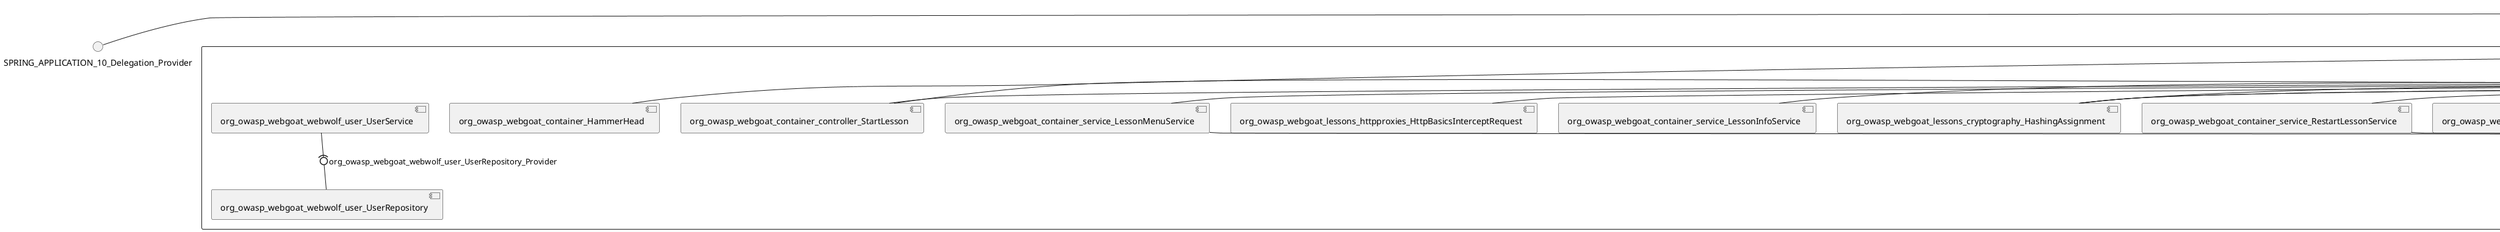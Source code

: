 @startuml
skinparam fixCircleLabelOverlapping true
skinparam componentStyle uml2
() SPRING_APPLICATION_10_Delegation_Provider
() SPRING_APPLICATION_11_Delegation_Provider
() SPRING_APPLICATION_12_Delegation_Provider
() SPRING_APPLICATION_13_Delegation_Provider
() SPRING_APPLICATION_14_Delegation_Provider
() SPRING_APPLICATION_15_Delegation_Provider
() SPRING_APPLICATION_16_Delegation_Provider
() SPRING_APPLICATION_2_Delegation_Provider
() SPRING_APPLICATION_3_Delegation_Provider
() SPRING_APPLICATION_4_Delegation_Provider
() SPRING_APPLICATION_5_Delegation_Provider
() SPRING_APPLICATION_6_Delegation_Provider
() SPRING_APPLICATION_7_Delegation_Provider
() SPRING_APPLICATION_8_Delegation_Provider
() SPRING_APPLICATION_9_Delegation_Provider
() SPRING_APPLICATION_BypassRestrictions_FieldRestrictions_POST_Delegation_Provider
() SPRING_APPLICATION_BypassRestrictions_frontendValidation_POST_Delegation_Provider
() SPRING_APPLICATION_ChromeDevTools_dummy_POST_Delegation_Provider
() SPRING_APPLICATION_ChromeDevTools_network_POST_Delegation_Provider
() SPRING_APPLICATION_CrossSiteScriptingStored_stored_xss_POST_Delegation_Provider
() SPRING_APPLICATION_CrossSiteScriptingStored_stored_xss_follow_up_POST_Delegation_Provider
() SPRING_APPLICATION_CrossSiteScripting_attack1_POST_Delegation_Provider
() SPRING_APPLICATION_CrossSiteScripting_attack3_POST_Delegation_Provider
() SPRING_APPLICATION_CrossSiteScripting_attack4_POST_Delegation_Provider
() SPRING_APPLICATION_CrossSiteScripting_attack5a_GET_Delegation_Provider
() SPRING_APPLICATION_CrossSiteScripting_attack6a_POST_Delegation_Provider
() SPRING_APPLICATION_CrossSiteScripting_dom_follow_up_POST_Delegation_Provider
() SPRING_APPLICATION_CrossSiteScripting_phone_home_xss_POST_Delegation_Provider
() SPRING_APPLICATION_CrossSiteScripting_quiz_GET_POST_Delegation_Provider
() SPRING_APPLICATION_Delegation_Provider
() SPRING_APPLICATION_GET_10_Delegation_Provider
() SPRING_APPLICATION_GET_11_Delegation_Provider
() SPRING_APPLICATION_GET_2_Delegation_Provider
() SPRING_APPLICATION_GET_3_Delegation_Provider
() SPRING_APPLICATION_GET_4_Delegation_Provider
() SPRING_APPLICATION_GET_5_Delegation_Provider
() SPRING_APPLICATION_GET_6_Delegation_Provider
() SPRING_APPLICATION_GET_7_Delegation_Provider
() SPRING_APPLICATION_GET_8_Delegation_Provider
() SPRING_APPLICATION_GET_9_Delegation_Provider
() SPRING_APPLICATION_GET_Delegation_Provider
() SPRING_APPLICATION_HtmlTampering_task_POST_Delegation_Provider
() SPRING_APPLICATION_HttpBasics_attack1_POST_Delegation_Provider
() SPRING_APPLICATION_HttpBasics_attack2_POST_Delegation_Provider
() SPRING_APPLICATION_IDOR_diff_attributes_POST_Delegation_Provider
() SPRING_APPLICATION_IDOR_login_POST_Delegation_Provider
() SPRING_APPLICATION_IDOR_profile_alt_path_POST_Delegation_Provider
() SPRING_APPLICATION_InsecureDeserialization_task_POST_Delegation_Provider
() SPRING_APPLICATION_InsecureLogin_Delegation_Provider
() SPRING_APPLICATION_JWT_decode_POST_Delegation_Provider
() SPRING_APPLICATION_JWT_jku_Delegation_Provider
() SPRING_APPLICATION_JWT_kid_Delegation_Provider
() SPRING_APPLICATION_JWT_quiz_GET_POST_Delegation_Provider
() SPRING_APPLICATION_JWT_refresh_Delegation_Provider
() SPRING_APPLICATION_JWT_secret_POST_Delegation_Provider
() SPRING_APPLICATION_JWT_votings_Delegation_Provider
() SPRING_APPLICATION_LogSpoofing_log_bleeding_POST_Delegation_Provider
() SPRING_APPLICATION_LogSpoofing_log_spoofing_POST_Delegation_Provider
() SPRING_APPLICATION_POST_10_Delegation_Provider
() SPRING_APPLICATION_POST_11_Delegation_Provider
() SPRING_APPLICATION_POST_12_Delegation_Provider
() SPRING_APPLICATION_POST_13_Delegation_Provider
() SPRING_APPLICATION_POST_14_Delegation_Provider
() SPRING_APPLICATION_POST_15_Delegation_Provider
() SPRING_APPLICATION_POST_16_Delegation_Provider
() SPRING_APPLICATION_POST_17_Delegation_Provider
() SPRING_APPLICATION_POST_18_Delegation_Provider
() SPRING_APPLICATION_POST_2_Delegation_Provider
() SPRING_APPLICATION_POST_3_Delegation_Provider
() SPRING_APPLICATION_POST_4_Delegation_Provider
() SPRING_APPLICATION_POST_5_Delegation_Provider
() SPRING_APPLICATION_POST_6_Delegation_Provider
() SPRING_APPLICATION_POST_7_Delegation_Provider
() SPRING_APPLICATION_POST_8_Delegation_Provider
() SPRING_APPLICATION_POST_9_Delegation_Provider
() SPRING_APPLICATION_POST_Delegation_Provider
() SPRING_APPLICATION_PUT_Delegation_Provider
() SPRING_APPLICATION_PasswordReset_ForgotPassword_create_password_reset_link_POST_Delegation_Provider
() SPRING_APPLICATION_PasswordReset_SecurityQuestions_POST_Delegation_Provider
() SPRING_APPLICATION_PasswordReset_reset_Delegation_Provider
() SPRING_APPLICATION_PasswordReset_simple_mail_reset_POST_Delegation_Provider
() SPRING_APPLICATION_PathTraversal_profile_picture_GET_Delegation_Provider
() SPRING_APPLICATION_PathTraversal_profile_picture_fix_GET_Delegation_Provider
() SPRING_APPLICATION_PathTraversal_profile_upload_POST_Delegation_Provider
() SPRING_APPLICATION_PathTraversal_profile_upload_fix_POST_Delegation_Provider
() SPRING_APPLICATION_PathTraversal_profile_upload_remove_user_input_POST_Delegation_Provider
() SPRING_APPLICATION_PathTraversal_random_POST_Delegation_Provider
() SPRING_APPLICATION_PathTraversal_random_picture_GET_Delegation_Provider
() SPRING_APPLICATION_PathTraversal_zip_slip_Delegation_Provider
() SPRING_APPLICATION_SSRF_task1_POST_Delegation_Provider
() SPRING_APPLICATION_SSRF_task2_POST_Delegation_Provider
() SPRING_APPLICATION_SecurePasswords_assignment_POST_Delegation_Provider
() SPRING_APPLICATION_SqlInjectionAdvanced_attack6a_POST_Delegation_Provider
() SPRING_APPLICATION_SqlInjectionAdvanced_attack6b_POST_Delegation_Provider
() SPRING_APPLICATION_SqlInjectionAdvanced_challenge_Login_POST_Delegation_Provider
() SPRING_APPLICATION_SqlInjectionAdvanced_challenge_PUT_Delegation_Provider
() SPRING_APPLICATION_SqlInjectionAdvanced_quiz_GET_POST_Delegation_Provider
() SPRING_APPLICATION_SqlInjectionMitigations_attack10a_POST_Delegation_Provider
() SPRING_APPLICATION_SqlInjectionMitigations_attack10b_POST_Delegation_Provider
() SPRING_APPLICATION_SqlInjectionMitigations_attack12a_POST_Delegation_Provider
() SPRING_APPLICATION_SqlInjectionMitigations_servers_GET_Delegation_Provider
() SPRING_APPLICATION_SqlInjection_assignment5a_POST_Delegation_Provider
() SPRING_APPLICATION_SqlInjection_assignment5b_POST_Delegation_Provider
() SPRING_APPLICATION_SqlInjection_attack10_POST_Delegation_Provider
() SPRING_APPLICATION_SqlInjection_attack2_POST_Delegation_Provider
() SPRING_APPLICATION_SqlInjection_attack3_POST_Delegation_Provider
() SPRING_APPLICATION_SqlInjection_attack4_POST_Delegation_Provider
() SPRING_APPLICATION_SqlInjection_attack5_POST_Delegation_Provider
() SPRING_APPLICATION_SqlInjection_attack8_POST_Delegation_Provider
() SPRING_APPLICATION_SqlInjection_attack9_POST_Delegation_Provider
() SPRING_APPLICATION_SqlOnlyInputValidationOnKeywords_attack_POST_Delegation_Provider
() SPRING_APPLICATION_SqlOnlyInputValidation_attack_POST_Delegation_Provider
() SPRING_APPLICATION_VulnerableComponents_attack1_POST_Delegation_Provider
() SPRING_APPLICATION_WebWolf_GET_Delegation_Provider
() SPRING_APPLICATION_WebWolf_landing_Delegation_Provider
() SPRING_APPLICATION_WebWolf_mail_Delegation_Provider
() SPRING_APPLICATION_challenge_1_POST_Delegation_Provider
() SPRING_APPLICATION_challenge_5_POST_Delegation_Provider
() SPRING_APPLICATION_challenge_7_Delegation_Provider
() SPRING_APPLICATION_challenge_8_Delegation_Provider
() SPRING_APPLICATION_challenge_logo_Delegation_Provider
() SPRING_APPLICATION_cia_quiz_GET_POST_Delegation_Provider
() SPRING_APPLICATION_clientSideFiltering_attack1_POST_Delegation_Provider
() SPRING_APPLICATION_clientSideFiltering_challenge_store_coupons_GET_Delegation_Provider
() SPRING_APPLICATION_clientSideFiltering_getItForFree_POST_Delegation_Provider
() SPRING_APPLICATION_clientSideFiltering_salaries_GET_Delegation_Provider
() SPRING_APPLICATION_crypto_encoding_basic_auth_POST_Delegation_Provider
() SPRING_APPLICATION_crypto_encoding_xor_POST_Delegation_Provider
() SPRING_APPLICATION_crypto_hashing_POST_Delegation_Provider
() SPRING_APPLICATION_crypto_secure_defaults_POST_Delegation_Provider
() SPRING_APPLICATION_crypto_signing_verify_POST_Delegation_Provider
() SPRING_APPLICATION_csrf_feedback_message_POST_Delegation_Provider
() SPRING_APPLICATION_csrf_review_POST_Delegation_Provider
() SPRING_APPLICATION_files_GET_Delegation_Provider
() SPRING_APPLICATION_fileupload_POST_Delegation_Provider
() SPRING_APPLICATION_jwt_Delegation_Provider
() SPRING_APPLICATION_landing_Delegation_Provider
() SPRING_APPLICATION_lesson_template_Delegation_Provider
() SPRING_APPLICATION_login_oauth_mvc_GET_Delegation_Provider
() SPRING_APPLICATION_mail_DELETE_GET_POST_Delegation_Provider
() SPRING_APPLICATION_register_mvc_POST_Delegation_Provider
() SPRING_APPLICATION_registration_GET_Delegation_Provider
() SPRING_APPLICATION_requests_GET_Delegation_Provider
() SPRING_APPLICATION_scoreboard_data_GET_Delegation_Provider
() SPRING_APPLICATION_server_directory_GET_Delegation_Provider
() SPRING_APPLICATION_service_debug_labels_mvc_Delegation_Provider
() SPRING_APPLICATION_service_lessonoverview_mvc_Delegation_Provider
() SPRING_APPLICATION_xxe_comments_GET_Delegation_Provider
rectangle System {
[org_owasp_webgoat_container_HammerHead] [[webgoat-webgoat.repository#_naOHRjQsEe-77MTCGSdekg]]
[org_owasp_webgoat_container_WebWolfRedirect] [[webgoat-webgoat.repository#_naOHRjQsEe-77MTCGSdekg]]
[org_owasp_webgoat_container_controller_StartLesson] [[webgoat-webgoat.repository#_naOHRjQsEe-77MTCGSdekg]]
[org_owasp_webgoat_container_controller_Welcome] [[webgoat-webgoat.repository#_naOHRjQsEe-77MTCGSdekg]]
[org_owasp_webgoat_container_i18n_PluginMessages_Provider] [[webgoat-webgoat.repository#_naOHRjQsEe-77MTCGSdekg]]
[org_owasp_webgoat_container_service_EnvironmentService] [[webgoat-webgoat.repository#_naOHRjQsEe-77MTCGSdekg]]
[org_owasp_webgoat_container_service_HintService] [[webgoat-webgoat.repository#_naOHRjQsEe-77MTCGSdekg]]
[org_owasp_webgoat_container_service_LabelDebugService] [[webgoat-webgoat.repository#_naOHRjQsEe-77MTCGSdekg]]
[org_owasp_webgoat_container_service_LabelService] [[webgoat-webgoat.repository#_naOHRjQsEe-77MTCGSdekg]]
[org_owasp_webgoat_container_service_LessonInfoService] [[webgoat-webgoat.repository#_naOHRjQsEe-77MTCGSdekg]]
[org_owasp_webgoat_container_service_LessonMenuService] [[webgoat-webgoat.repository#_naOHRjQsEe-77MTCGSdekg]]
[org_owasp_webgoat_container_service_LessonProgressService] [[webgoat-webgoat.repository#_naOHRjQsEe-77MTCGSdekg]]
[org_owasp_webgoat_container_service_LessonTitleService] [[webgoat-webgoat.repository#_naOHRjQsEe-77MTCGSdekg]]
[org_owasp_webgoat_container_service_ReportCardService] [[webgoat-webgoat.repository#_naOHRjQsEe-77MTCGSdekg]]
[org_owasp_webgoat_container_service_RestartLessonService] [[webgoat-webgoat.repository#_naOHRjQsEe-77MTCGSdekg]]
[org_owasp_webgoat_container_service_SessionService] [[webgoat-webgoat.repository#_naOHRjQsEe-77MTCGSdekg]]
[org_owasp_webgoat_container_session_UserSessionData_Provider] [[webgoat-webgoat.repository#_naOHRjQsEe-77MTCGSdekg]]
[org_owasp_webgoat_container_session_WebSession_Provider] [[webgoat-webgoat.repository#_naOHRjQsEe-77MTCGSdekg]]
[org_owasp_webgoat_container_users_RegistrationController] [[webgoat-webgoat.repository#_naOHRjQsEe-77MTCGSdekg]]
[org_owasp_webgoat_container_users_Scoreboard] [[webgoat-webgoat.repository#_naOHRjQsEe-77MTCGSdekg]]
[org_owasp_webgoat_container_users_UserRepository] [[webgoat-webgoat.repository#_naOHRjQsEe-77MTCGSdekg]]
[org_owasp_webgoat_container_users_UserService] [[webgoat-webgoat.repository#_naOHRjQsEe-77MTCGSdekg]]
[org_owasp_webgoat_container_users_UserTrackerRepository] [[webgoat-webgoat.repository#_naOHRjQsEe-77MTCGSdekg]]
[org_owasp_webgoat_lessons_authbypass_VerifyAccount] [[webgoat-webgoat.repository#_naOHRjQsEe-77MTCGSdekg]]
[org_owasp_webgoat_lessons_bypassrestrictions_BypassRestrictionsFieldRestrictions] [[webgoat-webgoat.repository#_naOHRjQsEe-77MTCGSdekg]]
[org_owasp_webgoat_lessons_bypassrestrictions_BypassRestrictionsFrontendValidation] [[webgoat-webgoat.repository#_naOHRjQsEe-77MTCGSdekg]]
[org_owasp_webgoat_lessons_challenges_FlagController] [[webgoat-webgoat.repository#_naOHRjQsEe-77MTCGSdekg]]
[org_owasp_webgoat_lessons_challenges_challenge1_Assignment1] [[webgoat-webgoat.repository#_naOHRjQsEe-77MTCGSdekg]]
[org_owasp_webgoat_lessons_challenges_challenge1_ImageServlet] [[webgoat-webgoat.repository#_naOHRjQsEe-77MTCGSdekg]]
[org_owasp_webgoat_lessons_challenges_challenge5_Assignment5] [[webgoat-webgoat.repository#_naOHRjQsEe-77MTCGSdekg]]
[org_owasp_webgoat_lessons_challenges_challenge7_Assignment7] [[webgoat-webgoat.repository#_naOHRjQsEe-77MTCGSdekg]]
[org_owasp_webgoat_lessons_challenges_challenge8_Assignment8] [[webgoat-webgoat.repository#_naOHRjQsEe-77MTCGSdekg]]
[org_owasp_webgoat_lessons_chromedevtools_NetworkDummy] [[webgoat-webgoat.repository#_naOHRjQsEe-77MTCGSdekg]]
[org_owasp_webgoat_lessons_chromedevtools_NetworkLesson] [[webgoat-webgoat.repository#_naOHRjQsEe-77MTCGSdekg]]
[org_owasp_webgoat_lessons_cia_CIAQuiz] [[webgoat-webgoat.repository#_naOHRjQsEe-77MTCGSdekg]]
[org_owasp_webgoat_lessons_clientsidefiltering_ClientSideFilteringAssignment] [[webgoat-webgoat.repository#_naOHRjQsEe-77MTCGSdekg]]
[org_owasp_webgoat_lessons_clientsidefiltering_ClientSideFilteringFreeAssignment] [[webgoat-webgoat.repository#_naOHRjQsEe-77MTCGSdekg]]
[org_owasp_webgoat_lessons_clientsidefiltering_Salaries] [[webgoat-webgoat.repository#_naOHRjQsEe-77MTCGSdekg]]
[org_owasp_webgoat_lessons_clientsidefiltering_ShopEndpoint] [[webgoat-webgoat.repository#_naOHRjQsEe-77MTCGSdekg]]
[org_owasp_webgoat_lessons_cryptography_EncodingAssignment] [[webgoat-webgoat.repository#_naOHRjQsEe-77MTCGSdekg]]
[org_owasp_webgoat_lessons_cryptography_HashingAssignment] [[webgoat-webgoat.repository#_naOHRjQsEe-77MTCGSdekg]]
[org_owasp_webgoat_lessons_cryptography_SecureDefaultsAssignment] [[webgoat-webgoat.repository#_naOHRjQsEe-77MTCGSdekg]]
[org_owasp_webgoat_lessons_cryptography_SigningAssignment] [[webgoat-webgoat.repository#_naOHRjQsEe-77MTCGSdekg]]
[org_owasp_webgoat_lessons_cryptography_XOREncodingAssignment] [[webgoat-webgoat.repository#_naOHRjQsEe-77MTCGSdekg]]
[org_owasp_webgoat_lessons_csrf_CSRFConfirmFlag1] [[webgoat-webgoat.repository#_naOHRjQsEe-77MTCGSdekg]]
[org_owasp_webgoat_lessons_csrf_CSRFFeedback] [[webgoat-webgoat.repository#_naOHRjQsEe-77MTCGSdekg]]
[org_owasp_webgoat_lessons_csrf_CSRFGetFlag] [[webgoat-webgoat.repository#_naOHRjQsEe-77MTCGSdekg]]
[org_owasp_webgoat_lessons_csrf_CSRFLogin] [[webgoat-webgoat.repository#_naOHRjQsEe-77MTCGSdekg]]
[org_owasp_webgoat_lessons_csrf_ForgedReviews] [[webgoat-webgoat.repository#_naOHRjQsEe-77MTCGSdekg]]
[org_owasp_webgoat_lessons_csrf_ObjectMapper_Provider] [[webgoat-webgoat.repository#_naOHRjQsEe-77MTCGSdekg]]
[org_owasp_webgoat_lessons_deserialization_InsecureDeserializationTask] [[webgoat-webgoat.repository#_naOHRjQsEe-77MTCGSdekg]]
[org_owasp_webgoat_lessons_hijacksession_HijackSessionAssignment] [[webgoat-webgoat.repository#_naOHRjQsEe-77MTCGSdekg]]
[org_owasp_webgoat_lessons_hijacksession_cas_HijackSessionAuthenticationProvider] [[webgoat-webgoat.repository#_naOHRjQsEe-77MTCGSdekg]]
[org_owasp_webgoat_lessons_htmltampering_HtmlTamperingTask] [[webgoat-webgoat.repository#_naOHRjQsEe-77MTCGSdekg]]
[org_owasp_webgoat_lessons_httpbasics_HttpBasicsLesson] [[webgoat-webgoat.repository#_naOHRjQsEe-77MTCGSdekg]]
[org_owasp_webgoat_lessons_httpbasics_HttpBasicsQuiz] [[webgoat-webgoat.repository#_naOHRjQsEe-77MTCGSdekg]]
[org_owasp_webgoat_lessons_httpproxies_HttpBasicsInterceptRequest] [[webgoat-webgoat.repository#_naOHRjQsEe-77MTCGSdekg]]
[org_owasp_webgoat_lessons_idor_IDORDiffAttributes] [[webgoat-webgoat.repository#_naOHRjQsEe-77MTCGSdekg]]
[org_owasp_webgoat_lessons_idor_IDOREditOtherProfile] [[webgoat-webgoat.repository#_naOHRjQsEe-77MTCGSdekg]]
[org_owasp_webgoat_lessons_idor_IDORLogin] [[webgoat-webgoat.repository#_naOHRjQsEe-77MTCGSdekg]]
[org_owasp_webgoat_lessons_idor_IDORViewOtherProfile] [[webgoat-webgoat.repository#_naOHRjQsEe-77MTCGSdekg]]
[org_owasp_webgoat_lessons_idor_IDORViewOwnProfile] [[webgoat-webgoat.repository#_naOHRjQsEe-77MTCGSdekg]]
[org_owasp_webgoat_lessons_idor_IDORViewOwnProfileAltUrl] [[webgoat-webgoat.repository#_naOHRjQsEe-77MTCGSdekg]]
[org_owasp_webgoat_lessons_insecurelogin_InsecureLoginTask] [[webgoat-webgoat.repository#_naOHRjQsEe-77MTCGSdekg]]
[org_owasp_webgoat_lessons_jwt_JWTDecodeEndpoint] [[webgoat-webgoat.repository#_naOHRjQsEe-77MTCGSdekg]]
[org_owasp_webgoat_lessons_jwt_JWTQuiz] [[webgoat-webgoat.repository#_naOHRjQsEe-77MTCGSdekg]]
[org_owasp_webgoat_lessons_jwt_JWTRefreshEndpoint] [[webgoat-webgoat.repository#_naOHRjQsEe-77MTCGSdekg]]
[org_owasp_webgoat_lessons_jwt_JWTSecretKeyEndpoint] [[webgoat-webgoat.repository#_naOHRjQsEe-77MTCGSdekg]]
[org_owasp_webgoat_lessons_jwt_JWTVotesEndpoint] [[webgoat-webgoat.repository#_naOHRjQsEe-77MTCGSdekg]]
[org_owasp_webgoat_lessons_jwt_claimmisuse_JWTHeaderJKUEndpoint] [[webgoat-webgoat.repository#_naOHRjQsEe-77MTCGSdekg]]
[org_owasp_webgoat_lessons_jwt_claimmisuse_JWTHeaderKIDEndpoint] [[webgoat-webgoat.repository#_naOHRjQsEe-77MTCGSdekg]]
[org_owasp_webgoat_lessons_lessontemplate_SampleAttack] [[webgoat-webgoat.repository#_naOHRjQsEe-77MTCGSdekg]]
[org_owasp_webgoat_lessons_logging_LogBleedingTask] [[webgoat-webgoat.repository#_naOHRjQsEe-77MTCGSdekg]]
[org_owasp_webgoat_lessons_logging_LogSpoofingTask] [[webgoat-webgoat.repository#_naOHRjQsEe-77MTCGSdekg]]
[org_owasp_webgoat_lessons_missingac_MissingFunctionACHiddenMenus] [[webgoat-webgoat.repository#_naOHRjQsEe-77MTCGSdekg]]
[org_owasp_webgoat_lessons_missingac_MissingFunctionACUsers] [[webgoat-webgoat.repository#_naOHRjQsEe-77MTCGSdekg]]
[org_owasp_webgoat_lessons_missingac_MissingFunctionACYourHash] [[webgoat-webgoat.repository#_naOHRjQsEe-77MTCGSdekg]]
[org_owasp_webgoat_lessons_missingac_MissingFunctionACYourHashAdmin] [[webgoat-webgoat.repository#_naOHRjQsEe-77MTCGSdekg]]
[org_owasp_webgoat_lessons_passwordreset_QuestionsAssignment] [[webgoat-webgoat.repository#_naOHRjQsEe-77MTCGSdekg]]
[org_owasp_webgoat_lessons_passwordreset_ResetLinkAssignment] [[webgoat-webgoat.repository#_naOHRjQsEe-77MTCGSdekg]]
[org_owasp_webgoat_lessons_passwordreset_ResetLinkAssignmentForgotPassword] [[webgoat-webgoat.repository#_naOHRjQsEe-77MTCGSdekg]]
[org_owasp_webgoat_lessons_passwordreset_SecurityQuestionAssignment] [[webgoat-webgoat.repository#_naOHRjQsEe-77MTCGSdekg]]
[org_owasp_webgoat_lessons_passwordreset_SimpleMailAssignment] [[webgoat-webgoat.repository#_naOHRjQsEe-77MTCGSdekg]]
[org_owasp_webgoat_lessons_passwordreset_TriedQuestions] [[webgoat-webgoat.repository#_naOHRjQsEe-77MTCGSdekg]]
[org_owasp_webgoat_lessons_pathtraversal_ProfileUpload] [[webgoat-webgoat.repository#_naOHRjQsEe-77MTCGSdekg]]
[org_owasp_webgoat_lessons_pathtraversal_ProfileUploadFix] [[webgoat-webgoat.repository#_naOHRjQsEe-77MTCGSdekg]]
[org_owasp_webgoat_lessons_pathtraversal_ProfileUploadRemoveUserInput] [[webgoat-webgoat.repository#_naOHRjQsEe-77MTCGSdekg]]
[org_owasp_webgoat_lessons_pathtraversal_ProfileUploadRetrieval] [[webgoat-webgoat.repository#_naOHRjQsEe-77MTCGSdekg]]
[org_owasp_webgoat_lessons_pathtraversal_ProfileZipSlip] [[webgoat-webgoat.repository#_naOHRjQsEe-77MTCGSdekg]]
[org_owasp_webgoat_lessons_securepasswords_SecurePasswordsAssignment] [[webgoat-webgoat.repository#_naOHRjQsEe-77MTCGSdekg]]
[org_owasp_webgoat_lessons_spoofcookie_SpoofCookieAssignment] [[webgoat-webgoat.repository#_naOHRjQsEe-77MTCGSdekg]]
[org_owasp_webgoat_lessons_sqlinjection_advanced_SqlInjectionChallenge] [[webgoat-webgoat.repository#_naOHRjQsEe-77MTCGSdekg]]
[org_owasp_webgoat_lessons_sqlinjection_advanced_SqlInjectionChallengeLogin] [[webgoat-webgoat.repository#_naOHRjQsEe-77MTCGSdekg]]
[org_owasp_webgoat_lessons_sqlinjection_advanced_SqlInjectionLesson6a] [[webgoat-webgoat.repository#_naOHRjQsEe-77MTCGSdekg]]
[org_owasp_webgoat_lessons_sqlinjection_advanced_SqlInjectionLesson6b] [[webgoat-webgoat.repository#_naOHRjQsEe-77MTCGSdekg]]
[org_owasp_webgoat_lessons_sqlinjection_advanced_SqlInjectionQuiz] [[webgoat-webgoat.repository#_naOHRjQsEe-77MTCGSdekg]]
[org_owasp_webgoat_lessons_sqlinjection_introduction_SqlInjectionLesson10] [[webgoat-webgoat.repository#_naOHRjQsEe-77MTCGSdekg]]
[org_owasp_webgoat_lessons_sqlinjection_introduction_SqlInjectionLesson2] [[webgoat-webgoat.repository#_naOHRjQsEe-77MTCGSdekg]]
[org_owasp_webgoat_lessons_sqlinjection_introduction_SqlInjectionLesson3] [[webgoat-webgoat.repository#_naOHRjQsEe-77MTCGSdekg]]
[org_owasp_webgoat_lessons_sqlinjection_introduction_SqlInjectionLesson4] [[webgoat-webgoat.repository#_naOHRjQsEe-77MTCGSdekg]]
[org_owasp_webgoat_lessons_sqlinjection_introduction_SqlInjectionLesson5] [[webgoat-webgoat.repository#_naOHRjQsEe-77MTCGSdekg]]
[org_owasp_webgoat_lessons_sqlinjection_introduction_SqlInjectionLesson5a] [[webgoat-webgoat.repository#_naOHRjQsEe-77MTCGSdekg]]
[org_owasp_webgoat_lessons_sqlinjection_introduction_SqlInjectionLesson5b] [[webgoat-webgoat.repository#_naOHRjQsEe-77MTCGSdekg]]
[org_owasp_webgoat_lessons_sqlinjection_introduction_SqlInjectionLesson8] [[webgoat-webgoat.repository#_naOHRjQsEe-77MTCGSdekg]]
[org_owasp_webgoat_lessons_sqlinjection_introduction_SqlInjectionLesson9] [[webgoat-webgoat.repository#_naOHRjQsEe-77MTCGSdekg]]
[org_owasp_webgoat_lessons_sqlinjection_mitigation_Servers] [[webgoat-webgoat.repository#_naOHRjQsEe-77MTCGSdekg]]
[org_owasp_webgoat_lessons_sqlinjection_mitigation_SqlInjectionLesson10a] [[webgoat-webgoat.repository#_naOHRjQsEe-77MTCGSdekg]]
[org_owasp_webgoat_lessons_sqlinjection_mitigation_SqlInjectionLesson10b] [[webgoat-webgoat.repository#_naOHRjQsEe-77MTCGSdekg]]
[org_owasp_webgoat_lessons_sqlinjection_mitigation_SqlInjectionLesson13] [[webgoat-webgoat.repository#_naOHRjQsEe-77MTCGSdekg]]
[org_owasp_webgoat_lessons_sqlinjection_mitigation_SqlOnlyInputValidation] [[webgoat-webgoat.repository#_naOHRjQsEe-77MTCGSdekg]]
[org_owasp_webgoat_lessons_sqlinjection_mitigation_SqlOnlyInputValidationOnKeywords] [[webgoat-webgoat.repository#_naOHRjQsEe-77MTCGSdekg]]
[org_owasp_webgoat_lessons_ssrf_SSRFTask1] [[webgoat-webgoat.repository#_naOHRjQsEe-77MTCGSdekg]]
[org_owasp_webgoat_lessons_ssrf_SSRFTask2] [[webgoat-webgoat.repository#_naOHRjQsEe-77MTCGSdekg]]
[org_owasp_webgoat_lessons_vulnerablecomponents_VulnerableComponentsLesson] [[webgoat-webgoat.repository#_naOHRjQsEe-77MTCGSdekg]]
[org_owasp_webgoat_lessons_webwolfintroduction_LandingAssignment] [[webgoat-webgoat.repository#_naOHRjQsEe-77MTCGSdekg]]
[org_owasp_webgoat_lessons_webwolfintroduction_MailAssignment] [[webgoat-webgoat.repository#_naOHRjQsEe-77MTCGSdekg]]
[org_owasp_webgoat_lessons_xss_CrossSiteScriptingLesson1] [[webgoat-webgoat.repository#_naOHRjQsEe-77MTCGSdekg]]
[org_owasp_webgoat_lessons_xss_CrossSiteScriptingLesson3] [[webgoat-webgoat.repository#_naOHRjQsEe-77MTCGSdekg]]
[org_owasp_webgoat_lessons_xss_CrossSiteScriptingLesson4] [[webgoat-webgoat.repository#_naOHRjQsEe-77MTCGSdekg]]
[org_owasp_webgoat_lessons_xss_CrossSiteScriptingLesson5a] [[webgoat-webgoat.repository#_naOHRjQsEe-77MTCGSdekg]]
[org_owasp_webgoat_lessons_xss_CrossSiteScriptingLesson6a] [[webgoat-webgoat.repository#_naOHRjQsEe-77MTCGSdekg]]
[org_owasp_webgoat_lessons_xss_CrossSiteScriptingQuiz] [[webgoat-webgoat.repository#_naOHRjQsEe-77MTCGSdekg]]
[org_owasp_webgoat_lessons_xss_DOMCrossSiteScripting] [[webgoat-webgoat.repository#_naOHRjQsEe-77MTCGSdekg]]
[org_owasp_webgoat_lessons_xss_DOMCrossSiteScriptingVerifier] [[webgoat-webgoat.repository#_naOHRjQsEe-77MTCGSdekg]]
[org_owasp_webgoat_lessons_xss_stored_StoredCrossSiteScriptingVerifier] [[webgoat-webgoat.repository#_naOHRjQsEe-77MTCGSdekg]]
[org_owasp_webgoat_lessons_xss_stored_StoredXssComments] [[webgoat-webgoat.repository#_naOHRjQsEe-77MTCGSdekg]]
[org_owasp_webgoat_lessons_xxe_BlindSendFileAssignment] [[webgoat-webgoat.repository#_naOHRjQsEe-77MTCGSdekg]]
[org_owasp_webgoat_lessons_xxe_CommentsCache] [[webgoat-webgoat.repository#_naOHRjQsEe-77MTCGSdekg]]
[org_owasp_webgoat_lessons_xxe_CommentsEndpoint] [[webgoat-webgoat.repository#_naOHRjQsEe-77MTCGSdekg]]
[org_owasp_webgoat_lessons_xxe_ContentTypeAssignment] [[webgoat-webgoat.repository#_naOHRjQsEe-77MTCGSdekg]]
[org_owasp_webgoat_lessons_xxe_SimpleXXE] [[webgoat-webgoat.repository#_naOHRjQsEe-77MTCGSdekg]]
[org_owasp_webgoat_webwolf_FileServer] [[webgoat-webgoat.repository#_naOHRjQsEe-77MTCGSdekg]]
[org_owasp_webgoat_webwolf_jwt_JWTController] [[webgoat-webgoat.repository#_naOHRjQsEe-77MTCGSdekg]]
[org_owasp_webgoat_webwolf_mailbox_MailboxController] [[webgoat-webgoat.repository#_naOHRjQsEe-77MTCGSdekg]]
[org_owasp_webgoat_webwolf_mailbox_MailboxRepository] [[webgoat-webgoat.repository#_naOHRjQsEe-77MTCGSdekg]]
[org_owasp_webgoat_webwolf_requests_LandingPage] [[webgoat-webgoat.repository#_naOHRjQsEe-77MTCGSdekg]]
[org_owasp_webgoat_webwolf_requests_Requests] [[webgoat-webgoat.repository#_naOHRjQsEe-77MTCGSdekg]]
[org_owasp_webgoat_webwolf_user_UserRepository] [[webgoat-webgoat.repository#_naOHRjQsEe-77MTCGSdekg]]
[org_owasp_webgoat_webwolf_user_UserService] [[webgoat-webgoat.repository#_naOHRjQsEe-77MTCGSdekg]]
port SPRING_APPLICATION_10_Provider
SPRING_APPLICATION_10_Delegation_Provider - SPRING_APPLICATION_10_Provider
SPRING_APPLICATION_10_Provider - [org_owasp_webgoat_lessons_cryptography_SigningAssignment]
port SPRING_APPLICATION_11_Provider
SPRING_APPLICATION_11_Delegation_Provider - SPRING_APPLICATION_11_Provider
SPRING_APPLICATION_11_Provider - [org_owasp_webgoat_container_controller_StartLesson]
port SPRING_APPLICATION_12_Provider
SPRING_APPLICATION_12_Delegation_Provider - SPRING_APPLICATION_12_Provider
SPRING_APPLICATION_12_Provider - [org_owasp_webgoat_lessons_jwt_JWTSecretKeyEndpoint]
port SPRING_APPLICATION_13_Provider
SPRING_APPLICATION_13_Delegation_Provider - SPRING_APPLICATION_13_Provider
SPRING_APPLICATION_13_Provider - [org_owasp_webgoat_container_HammerHead]
port SPRING_APPLICATION_14_Provider
SPRING_APPLICATION_14_Delegation_Provider - SPRING_APPLICATION_14_Provider
SPRING_APPLICATION_14_Provider - [org_owasp_webgoat_lessons_xxe_SimpleXXE]
port SPRING_APPLICATION_15_Provider
SPRING_APPLICATION_15_Delegation_Provider - SPRING_APPLICATION_15_Provider
SPRING_APPLICATION_15_Provider - [org_owasp_webgoat_container_service_LessonMenuService]
port SPRING_APPLICATION_16_Provider
SPRING_APPLICATION_16_Delegation_Provider - SPRING_APPLICATION_16_Provider
SPRING_APPLICATION_16_Provider - [org_owasp_webgoat_lessons_cryptography_HashingAssignment]
port SPRING_APPLICATION_2_Provider
SPRING_APPLICATION_2_Delegation_Provider - SPRING_APPLICATION_2_Provider
SPRING_APPLICATION_2_Provider - [org_owasp_webgoat_webwolf_FileServer]
port SPRING_APPLICATION_3_Provider
SPRING_APPLICATION_3_Delegation_Provider - SPRING_APPLICATION_3_Provider
SPRING_APPLICATION_3_Provider - [org_owasp_webgoat_container_controller_StartLesson]
port SPRING_APPLICATION_4_Provider
SPRING_APPLICATION_4_Delegation_Provider - SPRING_APPLICATION_4_Provider
SPRING_APPLICATION_4_Provider - [org_owasp_webgoat_lessons_httpproxies_HttpBasicsInterceptRequest]
port SPRING_APPLICATION_5_Provider
SPRING_APPLICATION_5_Delegation_Provider - SPRING_APPLICATION_5_Provider
SPRING_APPLICATION_5_Provider - [org_owasp_webgoat_container_service_LessonInfoService]
port SPRING_APPLICATION_6_Provider
SPRING_APPLICATION_6_Delegation_Provider - SPRING_APPLICATION_6_Provider
SPRING_APPLICATION_6_Provider - [org_owasp_webgoat_lessons_cryptography_HashingAssignment]
port SPRING_APPLICATION_7_Provider
SPRING_APPLICATION_7_Delegation_Provider - SPRING_APPLICATION_7_Provider
SPRING_APPLICATION_7_Provider - [org_owasp_webgoat_container_service_RestartLessonService]
port SPRING_APPLICATION_8_Provider
SPRING_APPLICATION_8_Delegation_Provider - SPRING_APPLICATION_8_Provider
SPRING_APPLICATION_8_Provider - [org_owasp_webgoat_container_service_SessionService]
port SPRING_APPLICATION_9_Provider
SPRING_APPLICATION_9_Delegation_Provider - SPRING_APPLICATION_9_Provider
SPRING_APPLICATION_9_Provider - [org_owasp_webgoat_container_service_LessonTitleService]
port SPRING_APPLICATION_BypassRestrictions_FieldRestrictions_POST_Provider
SPRING_APPLICATION_BypassRestrictions_FieldRestrictions_POST_Delegation_Provider - SPRING_APPLICATION_BypassRestrictions_FieldRestrictions_POST_Provider
SPRING_APPLICATION_BypassRestrictions_FieldRestrictions_POST_Provider - [org_owasp_webgoat_lessons_bypassrestrictions_BypassRestrictionsFieldRestrictions]
port SPRING_APPLICATION_BypassRestrictions_frontendValidation_POST_Provider
SPRING_APPLICATION_BypassRestrictions_frontendValidation_POST_Delegation_Provider - SPRING_APPLICATION_BypassRestrictions_frontendValidation_POST_Provider
SPRING_APPLICATION_BypassRestrictions_frontendValidation_POST_Provider - [org_owasp_webgoat_lessons_bypassrestrictions_BypassRestrictionsFrontendValidation]
port SPRING_APPLICATION_ChromeDevTools_dummy_POST_Provider
SPRING_APPLICATION_ChromeDevTools_dummy_POST_Delegation_Provider - SPRING_APPLICATION_ChromeDevTools_dummy_POST_Provider
SPRING_APPLICATION_ChromeDevTools_dummy_POST_Provider - [org_owasp_webgoat_lessons_chromedevtools_NetworkDummy]
port SPRING_APPLICATION_ChromeDevTools_network_POST_Provider
SPRING_APPLICATION_ChromeDevTools_network_POST_Delegation_Provider - SPRING_APPLICATION_ChromeDevTools_network_POST_Provider
SPRING_APPLICATION_ChromeDevTools_network_POST_Provider - [org_owasp_webgoat_lessons_chromedevtools_NetworkLesson]
port SPRING_APPLICATION_CrossSiteScriptingStored_stored_xss_POST_Provider
SPRING_APPLICATION_CrossSiteScriptingStored_stored_xss_POST_Delegation_Provider - SPRING_APPLICATION_CrossSiteScriptingStored_stored_xss_POST_Provider
SPRING_APPLICATION_CrossSiteScriptingStored_stored_xss_POST_Provider - [org_owasp_webgoat_lessons_xss_stored_StoredXssComments]
port SPRING_APPLICATION_CrossSiteScriptingStored_stored_xss_follow_up_POST_Provider
SPRING_APPLICATION_CrossSiteScriptingStored_stored_xss_follow_up_POST_Delegation_Provider - SPRING_APPLICATION_CrossSiteScriptingStored_stored_xss_follow_up_POST_Provider
SPRING_APPLICATION_CrossSiteScriptingStored_stored_xss_follow_up_POST_Provider - [org_owasp_webgoat_lessons_xss_stored_StoredCrossSiteScriptingVerifier]
port SPRING_APPLICATION_CrossSiteScripting_attack1_POST_Provider
SPRING_APPLICATION_CrossSiteScripting_attack1_POST_Delegation_Provider - SPRING_APPLICATION_CrossSiteScripting_attack1_POST_Provider
SPRING_APPLICATION_CrossSiteScripting_attack1_POST_Provider - [org_owasp_webgoat_lessons_xss_CrossSiteScriptingLesson1]
port SPRING_APPLICATION_CrossSiteScripting_attack3_POST_Provider
SPRING_APPLICATION_CrossSiteScripting_attack3_POST_Delegation_Provider - SPRING_APPLICATION_CrossSiteScripting_attack3_POST_Provider
SPRING_APPLICATION_CrossSiteScripting_attack3_POST_Provider - [org_owasp_webgoat_lessons_xss_CrossSiteScriptingLesson3]
port SPRING_APPLICATION_CrossSiteScripting_attack4_POST_Provider
SPRING_APPLICATION_CrossSiteScripting_attack4_POST_Delegation_Provider - SPRING_APPLICATION_CrossSiteScripting_attack4_POST_Provider
SPRING_APPLICATION_CrossSiteScripting_attack4_POST_Provider - [org_owasp_webgoat_lessons_xss_CrossSiteScriptingLesson4]
port SPRING_APPLICATION_CrossSiteScripting_attack5a_GET_Provider
SPRING_APPLICATION_CrossSiteScripting_attack5a_GET_Delegation_Provider - SPRING_APPLICATION_CrossSiteScripting_attack5a_GET_Provider
SPRING_APPLICATION_CrossSiteScripting_attack5a_GET_Provider - [org_owasp_webgoat_lessons_xss_CrossSiteScriptingLesson5a]
port SPRING_APPLICATION_CrossSiteScripting_attack6a_POST_Provider
SPRING_APPLICATION_CrossSiteScripting_attack6a_POST_Delegation_Provider - SPRING_APPLICATION_CrossSiteScripting_attack6a_POST_Provider
SPRING_APPLICATION_CrossSiteScripting_attack6a_POST_Provider - [org_owasp_webgoat_lessons_xss_CrossSiteScriptingLesson6a]
port SPRING_APPLICATION_CrossSiteScripting_dom_follow_up_POST_Provider
SPRING_APPLICATION_CrossSiteScripting_dom_follow_up_POST_Delegation_Provider - SPRING_APPLICATION_CrossSiteScripting_dom_follow_up_POST_Provider
SPRING_APPLICATION_CrossSiteScripting_dom_follow_up_POST_Provider - [org_owasp_webgoat_lessons_xss_DOMCrossSiteScriptingVerifier]
port SPRING_APPLICATION_CrossSiteScripting_phone_home_xss_POST_Provider
SPRING_APPLICATION_CrossSiteScripting_phone_home_xss_POST_Delegation_Provider - SPRING_APPLICATION_CrossSiteScripting_phone_home_xss_POST_Provider
SPRING_APPLICATION_CrossSiteScripting_phone_home_xss_POST_Provider - [org_owasp_webgoat_lessons_xss_DOMCrossSiteScripting]
port SPRING_APPLICATION_CrossSiteScripting_quiz_GET_POST_Provider
SPRING_APPLICATION_CrossSiteScripting_quiz_GET_POST_Delegation_Provider - SPRING_APPLICATION_CrossSiteScripting_quiz_GET_POST_Provider
SPRING_APPLICATION_CrossSiteScripting_quiz_GET_POST_Provider - [org_owasp_webgoat_lessons_xss_CrossSiteScriptingQuiz]
port SPRING_APPLICATION_Provider
SPRING_APPLICATION_Delegation_Provider - SPRING_APPLICATION_Provider
SPRING_APPLICATION_Provider - [org_owasp_webgoat_container_service_LabelDebugService]
port SPRING_APPLICATION_GET_10_Provider
SPRING_APPLICATION_GET_10_Delegation_Provider - SPRING_APPLICATION_GET_10_Provider
SPRING_APPLICATION_GET_10_Provider - [org_owasp_webgoat_lessons_missingac_MissingFunctionACUsers]
port SPRING_APPLICATION_GET_11_Provider
SPRING_APPLICATION_GET_11_Delegation_Provider - SPRING_APPLICATION_GET_11_Provider
SPRING_APPLICATION_GET_11_Provider - [org_owasp_webgoat_lessons_xss_stored_StoredXssComments]
port SPRING_APPLICATION_GET_2_Provider
SPRING_APPLICATION_GET_2_Delegation_Provider - SPRING_APPLICATION_GET_2_Provider
SPRING_APPLICATION_GET_2_Provider - [org_owasp_webgoat_lessons_csrf_ForgedReviews]
port SPRING_APPLICATION_GET_3_Provider
SPRING_APPLICATION_GET_3_Delegation_Provider - SPRING_APPLICATION_GET_3_Provider
SPRING_APPLICATION_GET_3_Provider - [org_owasp_webgoat_lessons_spoofcookie_SpoofCookieAssignment]
port SPRING_APPLICATION_GET_4_Provider
SPRING_APPLICATION_GET_4_Delegation_Provider - SPRING_APPLICATION_GET_4_Provider
SPRING_APPLICATION_GET_4_Provider - [org_owasp_webgoat_lessons_idor_IDORViewOtherProfile]
port SPRING_APPLICATION_GET_5_Provider
SPRING_APPLICATION_GET_5_Delegation_Provider - SPRING_APPLICATION_GET_5_Provider
SPRING_APPLICATION_GET_5_Provider - [org_owasp_webgoat_container_controller_Welcome]
port SPRING_APPLICATION_GET_6_Provider
SPRING_APPLICATION_GET_6_Delegation_Provider - SPRING_APPLICATION_GET_6_Provider
SPRING_APPLICATION_GET_6_Provider - [org_owasp_webgoat_container_service_LabelService]
port SPRING_APPLICATION_GET_7_Provider
SPRING_APPLICATION_GET_7_Delegation_Provider - SPRING_APPLICATION_GET_7_Provider
SPRING_APPLICATION_GET_7_Provider - [org_owasp_webgoat_lessons_cryptography_EncodingAssignment]
port SPRING_APPLICATION_GET_8_Provider
SPRING_APPLICATION_GET_8_Delegation_Provider - SPRING_APPLICATION_GET_8_Provider
SPRING_APPLICATION_GET_8_Provider - [org_owasp_webgoat_lessons_idor_IDORViewOwnProfile]
port SPRING_APPLICATION_GET_9_Provider
SPRING_APPLICATION_GET_9_Delegation_Provider - SPRING_APPLICATION_GET_9_Provider
SPRING_APPLICATION_GET_9_Provider - [org_owasp_webgoat_container_service_ReportCardService]
port SPRING_APPLICATION_GET_Provider
SPRING_APPLICATION_GET_Delegation_Provider - SPRING_APPLICATION_GET_Provider
SPRING_APPLICATION_GET_Provider - [org_owasp_webgoat_container_service_HintService]
port SPRING_APPLICATION_HtmlTampering_task_POST_Provider
SPRING_APPLICATION_HtmlTampering_task_POST_Delegation_Provider - SPRING_APPLICATION_HtmlTampering_task_POST_Provider
SPRING_APPLICATION_HtmlTampering_task_POST_Provider - [org_owasp_webgoat_lessons_htmltampering_HtmlTamperingTask]
port SPRING_APPLICATION_HttpBasics_attack1_POST_Provider
SPRING_APPLICATION_HttpBasics_attack1_POST_Delegation_Provider - SPRING_APPLICATION_HttpBasics_attack1_POST_Provider
SPRING_APPLICATION_HttpBasics_attack1_POST_Provider - [org_owasp_webgoat_lessons_httpbasics_HttpBasicsLesson]
port SPRING_APPLICATION_HttpBasics_attack2_POST_Provider
SPRING_APPLICATION_HttpBasics_attack2_POST_Delegation_Provider - SPRING_APPLICATION_HttpBasics_attack2_POST_Provider
SPRING_APPLICATION_HttpBasics_attack2_POST_Provider - [org_owasp_webgoat_lessons_httpbasics_HttpBasicsQuiz]
port SPRING_APPLICATION_IDOR_diff_attributes_POST_Provider
SPRING_APPLICATION_IDOR_diff_attributes_POST_Delegation_Provider - SPRING_APPLICATION_IDOR_diff_attributes_POST_Provider
SPRING_APPLICATION_IDOR_diff_attributes_POST_Provider - [org_owasp_webgoat_lessons_idor_IDORDiffAttributes]
port SPRING_APPLICATION_IDOR_login_POST_Provider
SPRING_APPLICATION_IDOR_login_POST_Delegation_Provider - SPRING_APPLICATION_IDOR_login_POST_Provider
SPRING_APPLICATION_IDOR_login_POST_Provider - [org_owasp_webgoat_lessons_idor_IDORLogin]
port SPRING_APPLICATION_IDOR_profile_alt_path_POST_Provider
SPRING_APPLICATION_IDOR_profile_alt_path_POST_Delegation_Provider - SPRING_APPLICATION_IDOR_profile_alt_path_POST_Provider
SPRING_APPLICATION_IDOR_profile_alt_path_POST_Provider - [org_owasp_webgoat_lessons_idor_IDORViewOwnProfileAltUrl]
port SPRING_APPLICATION_InsecureDeserialization_task_POST_Provider
SPRING_APPLICATION_InsecureDeserialization_task_POST_Delegation_Provider - SPRING_APPLICATION_InsecureDeserialization_task_POST_Provider
SPRING_APPLICATION_InsecureDeserialization_task_POST_Provider - [org_owasp_webgoat_lessons_deserialization_InsecureDeserializationTask]
port SPRING_APPLICATION_InsecureLogin_Provider
SPRING_APPLICATION_InsecureLogin_Delegation_Provider - SPRING_APPLICATION_InsecureLogin_Provider
SPRING_APPLICATION_InsecureLogin_Provider - [org_owasp_webgoat_lessons_insecurelogin_InsecureLoginTask]
port SPRING_APPLICATION_JWT_decode_POST_Provider
SPRING_APPLICATION_JWT_decode_POST_Delegation_Provider - SPRING_APPLICATION_JWT_decode_POST_Provider
SPRING_APPLICATION_JWT_decode_POST_Provider - [org_owasp_webgoat_lessons_jwt_JWTDecodeEndpoint]
port SPRING_APPLICATION_JWT_jku_Provider
SPRING_APPLICATION_JWT_jku_Delegation_Provider - SPRING_APPLICATION_JWT_jku_Provider
SPRING_APPLICATION_JWT_jku_Provider - [org_owasp_webgoat_lessons_jwt_claimmisuse_JWTHeaderJKUEndpoint]
port SPRING_APPLICATION_JWT_kid_Provider
SPRING_APPLICATION_JWT_kid_Delegation_Provider - SPRING_APPLICATION_JWT_kid_Provider
SPRING_APPLICATION_JWT_kid_Provider - [org_owasp_webgoat_lessons_jwt_claimmisuse_JWTHeaderKIDEndpoint]
port SPRING_APPLICATION_JWT_quiz_GET_POST_Provider
SPRING_APPLICATION_JWT_quiz_GET_POST_Delegation_Provider - SPRING_APPLICATION_JWT_quiz_GET_POST_Provider
SPRING_APPLICATION_JWT_quiz_GET_POST_Provider - [org_owasp_webgoat_lessons_jwt_JWTQuiz]
port SPRING_APPLICATION_JWT_refresh_Provider
SPRING_APPLICATION_JWT_refresh_Delegation_Provider - SPRING_APPLICATION_JWT_refresh_Provider
SPRING_APPLICATION_JWT_refresh_Provider - [org_owasp_webgoat_lessons_jwt_JWTRefreshEndpoint]
port SPRING_APPLICATION_JWT_secret_POST_Provider
SPRING_APPLICATION_JWT_secret_POST_Delegation_Provider - SPRING_APPLICATION_JWT_secret_POST_Provider
SPRING_APPLICATION_JWT_secret_POST_Provider - [org_owasp_webgoat_lessons_jwt_JWTSecretKeyEndpoint]
port SPRING_APPLICATION_JWT_votings_Provider
SPRING_APPLICATION_JWT_votings_Delegation_Provider - SPRING_APPLICATION_JWT_votings_Provider
SPRING_APPLICATION_JWT_votings_Provider - [org_owasp_webgoat_lessons_jwt_JWTVotesEndpoint]
port SPRING_APPLICATION_LogSpoofing_log_bleeding_POST_Provider
SPRING_APPLICATION_LogSpoofing_log_bleeding_POST_Delegation_Provider - SPRING_APPLICATION_LogSpoofing_log_bleeding_POST_Provider
SPRING_APPLICATION_LogSpoofing_log_bleeding_POST_Provider - [org_owasp_webgoat_lessons_logging_LogBleedingTask]
port SPRING_APPLICATION_LogSpoofing_log_spoofing_POST_Provider
SPRING_APPLICATION_LogSpoofing_log_spoofing_POST_Delegation_Provider - SPRING_APPLICATION_LogSpoofing_log_spoofing_POST_Provider
SPRING_APPLICATION_LogSpoofing_log_spoofing_POST_Provider - [org_owasp_webgoat_lessons_logging_LogSpoofingTask]
port SPRING_APPLICATION_POST_10_Provider
SPRING_APPLICATION_POST_10_Delegation_Provider - SPRING_APPLICATION_POST_10_Provider
SPRING_APPLICATION_POST_10_Provider - [org_owasp_webgoat_lessons_chromedevtools_NetworkLesson]
port SPRING_APPLICATION_POST_11_Provider
SPRING_APPLICATION_POST_11_Delegation_Provider - SPRING_APPLICATION_POST_11_Provider
SPRING_APPLICATION_POST_11_Provider - [org_owasp_webgoat_lessons_xxe_ContentTypeAssignment]
port SPRING_APPLICATION_POST_12_Provider
SPRING_APPLICATION_POST_12_Delegation_Provider - SPRING_APPLICATION_POST_12_Provider
SPRING_APPLICATION_POST_12_Provider - [org_owasp_webgoat_lessons_authbypass_VerifyAccount]
port SPRING_APPLICATION_POST_13_Provider
SPRING_APPLICATION_POST_13_Delegation_Provider - SPRING_APPLICATION_POST_13_Provider
SPRING_APPLICATION_POST_13_Provider - [org_owasp_webgoat_lessons_csrf_CSRFLogin]
port SPRING_APPLICATION_POST_14_Provider
SPRING_APPLICATION_POST_14_Delegation_Provider - SPRING_APPLICATION_POST_14_Provider
SPRING_APPLICATION_POST_14_Provider - [org_owasp_webgoat_lessons_spoofcookie_SpoofCookieAssignment]
port SPRING_APPLICATION_POST_15_Provider
SPRING_APPLICATION_POST_15_Delegation_Provider - SPRING_APPLICATION_POST_15_Provider
SPRING_APPLICATION_POST_15_Provider - [org_owasp_webgoat_lessons_missingac_MissingFunctionACHiddenMenus]
port SPRING_APPLICATION_POST_16_Provider
SPRING_APPLICATION_POST_16_Delegation_Provider - SPRING_APPLICATION_POST_16_Provider
SPRING_APPLICATION_POST_16_Provider - [org_owasp_webgoat_lessons_csrf_CSRFFeedback]
port SPRING_APPLICATION_POST_17_Provider
SPRING_APPLICATION_POST_17_Delegation_Provider - SPRING_APPLICATION_POST_17_Provider
SPRING_APPLICATION_POST_17_Provider - [org_owasp_webgoat_lessons_missingac_MissingFunctionACUsers]
port SPRING_APPLICATION_POST_18_Provider
SPRING_APPLICATION_POST_18_Delegation_Provider - SPRING_APPLICATION_POST_18_Provider
SPRING_APPLICATION_POST_18_Provider - [org_owasp_webgoat_lessons_passwordreset_SimpleMailAssignment]
port SPRING_APPLICATION_POST_2_Provider
SPRING_APPLICATION_POST_2_Delegation_Provider - SPRING_APPLICATION_POST_2_Provider
SPRING_APPLICATION_POST_2_Provider - [org_owasp_webgoat_lessons_xxe_SimpleXXE]
port SPRING_APPLICATION_POST_3_Provider
SPRING_APPLICATION_POST_3_Delegation_Provider - SPRING_APPLICATION_POST_3_Provider
SPRING_APPLICATION_POST_3_Provider - [org_owasp_webgoat_lessons_hijacksession_HijackSessionAssignment]
port SPRING_APPLICATION_POST_4_Provider
SPRING_APPLICATION_POST_4_Delegation_Provider - SPRING_APPLICATION_POST_4_Provider
SPRING_APPLICATION_POST_4_Provider - [org_owasp_webgoat_lessons_xxe_BlindSendFileAssignment]
port SPRING_APPLICATION_POST_5_Provider
SPRING_APPLICATION_POST_5_Delegation_Provider - SPRING_APPLICATION_POST_5_Provider
SPRING_APPLICATION_POST_5_Provider - [org_owasp_webgoat_lessons_csrf_CSRFGetFlag]
port SPRING_APPLICATION_POST_6_Provider
SPRING_APPLICATION_POST_6_Delegation_Provider - SPRING_APPLICATION_POST_6_Provider
SPRING_APPLICATION_POST_6_Provider - [org_owasp_webgoat_lessons_passwordreset_QuestionsAssignment]
port SPRING_APPLICATION_POST_7_Provider
SPRING_APPLICATION_POST_7_Delegation_Provider - SPRING_APPLICATION_POST_7_Provider
SPRING_APPLICATION_POST_7_Provider - [org_owasp_webgoat_lessons_missingac_MissingFunctionACYourHashAdmin]
port SPRING_APPLICATION_POST_8_Provider
SPRING_APPLICATION_POST_8_Delegation_Provider - SPRING_APPLICATION_POST_8_Provider
SPRING_APPLICATION_POST_8_Provider - [org_owasp_webgoat_lessons_challenges_FlagController]
port SPRING_APPLICATION_POST_9_Provider
SPRING_APPLICATION_POST_9_Delegation_Provider - SPRING_APPLICATION_POST_9_Provider
SPRING_APPLICATION_POST_9_Provider - [org_owasp_webgoat_lessons_csrf_CSRFConfirmFlag1]
port SPRING_APPLICATION_POST_Provider
SPRING_APPLICATION_POST_Delegation_Provider - SPRING_APPLICATION_POST_Provider
SPRING_APPLICATION_POST_Provider - [org_owasp_webgoat_lessons_missingac_MissingFunctionACYourHash]
port SPRING_APPLICATION_PUT_Provider
SPRING_APPLICATION_PUT_Delegation_Provider - SPRING_APPLICATION_PUT_Provider
SPRING_APPLICATION_PUT_Provider - [org_owasp_webgoat_lessons_idor_IDOREditOtherProfile]
port SPRING_APPLICATION_PasswordReset_ForgotPassword_create_password_reset_link_POST_Provider
SPRING_APPLICATION_PasswordReset_ForgotPassword_create_password_reset_link_POST_Delegation_Provider - SPRING_APPLICATION_PasswordReset_ForgotPassword_create_password_reset_link_POST_Provider
SPRING_APPLICATION_PasswordReset_ForgotPassword_create_password_reset_link_POST_Provider - [org_owasp_webgoat_lessons_passwordreset_ResetLinkAssignmentForgotPassword]
port SPRING_APPLICATION_PasswordReset_SecurityQuestions_POST_Provider
SPRING_APPLICATION_PasswordReset_SecurityQuestions_POST_Delegation_Provider - SPRING_APPLICATION_PasswordReset_SecurityQuestions_POST_Provider
SPRING_APPLICATION_PasswordReset_SecurityQuestions_POST_Provider - [org_owasp_webgoat_lessons_passwordreset_SecurityQuestionAssignment]
port SPRING_APPLICATION_PasswordReset_reset_Provider
SPRING_APPLICATION_PasswordReset_reset_Delegation_Provider - SPRING_APPLICATION_PasswordReset_reset_Provider
SPRING_APPLICATION_PasswordReset_reset_Provider - [org_owasp_webgoat_lessons_passwordreset_ResetLinkAssignment]
port SPRING_APPLICATION_PasswordReset_simple_mail_reset_POST_Provider
SPRING_APPLICATION_PasswordReset_simple_mail_reset_POST_Delegation_Provider - SPRING_APPLICATION_PasswordReset_simple_mail_reset_POST_Provider
SPRING_APPLICATION_PasswordReset_simple_mail_reset_POST_Provider - [org_owasp_webgoat_lessons_passwordreset_SimpleMailAssignment]
port SPRING_APPLICATION_PathTraversal_profile_picture_GET_Provider
SPRING_APPLICATION_PathTraversal_profile_picture_GET_Delegation_Provider - SPRING_APPLICATION_PathTraversal_profile_picture_GET_Provider
SPRING_APPLICATION_PathTraversal_profile_picture_GET_Provider - [org_owasp_webgoat_lessons_pathtraversal_ProfileUpload]
port SPRING_APPLICATION_PathTraversal_profile_picture_fix_GET_Provider
SPRING_APPLICATION_PathTraversal_profile_picture_fix_GET_Delegation_Provider - SPRING_APPLICATION_PathTraversal_profile_picture_fix_GET_Provider
SPRING_APPLICATION_PathTraversal_profile_picture_fix_GET_Provider - [org_owasp_webgoat_lessons_pathtraversal_ProfileUploadFix]
port SPRING_APPLICATION_PathTraversal_profile_upload_POST_Provider
SPRING_APPLICATION_PathTraversal_profile_upload_POST_Delegation_Provider - SPRING_APPLICATION_PathTraversal_profile_upload_POST_Provider
SPRING_APPLICATION_PathTraversal_profile_upload_POST_Provider - [org_owasp_webgoat_lessons_pathtraversal_ProfileUpload]
port SPRING_APPLICATION_PathTraversal_profile_upload_fix_POST_Provider
SPRING_APPLICATION_PathTraversal_profile_upload_fix_POST_Delegation_Provider - SPRING_APPLICATION_PathTraversal_profile_upload_fix_POST_Provider
SPRING_APPLICATION_PathTraversal_profile_upload_fix_POST_Provider - [org_owasp_webgoat_lessons_pathtraversal_ProfileUploadFix]
port SPRING_APPLICATION_PathTraversal_profile_upload_remove_user_input_POST_Provider
SPRING_APPLICATION_PathTraversal_profile_upload_remove_user_input_POST_Delegation_Provider - SPRING_APPLICATION_PathTraversal_profile_upload_remove_user_input_POST_Provider
SPRING_APPLICATION_PathTraversal_profile_upload_remove_user_input_POST_Provider - [org_owasp_webgoat_lessons_pathtraversal_ProfileUploadRemoveUserInput]
port SPRING_APPLICATION_PathTraversal_random_POST_Provider
SPRING_APPLICATION_PathTraversal_random_POST_Delegation_Provider - SPRING_APPLICATION_PathTraversal_random_POST_Provider
SPRING_APPLICATION_PathTraversal_random_POST_Provider - [org_owasp_webgoat_lessons_pathtraversal_ProfileUploadRetrieval]
port SPRING_APPLICATION_PathTraversal_random_picture_GET_Provider
SPRING_APPLICATION_PathTraversal_random_picture_GET_Delegation_Provider - SPRING_APPLICATION_PathTraversal_random_picture_GET_Provider
SPRING_APPLICATION_PathTraversal_random_picture_GET_Provider - [org_owasp_webgoat_lessons_pathtraversal_ProfileUploadRetrieval]
port SPRING_APPLICATION_PathTraversal_zip_slip_Provider
SPRING_APPLICATION_PathTraversal_zip_slip_Delegation_Provider - SPRING_APPLICATION_PathTraversal_zip_slip_Provider
SPRING_APPLICATION_PathTraversal_zip_slip_Provider - [org_owasp_webgoat_lessons_pathtraversal_ProfileZipSlip]
port SPRING_APPLICATION_SSRF_task1_POST_Provider
SPRING_APPLICATION_SSRF_task1_POST_Delegation_Provider - SPRING_APPLICATION_SSRF_task1_POST_Provider
SPRING_APPLICATION_SSRF_task1_POST_Provider - [org_owasp_webgoat_lessons_ssrf_SSRFTask1]
port SPRING_APPLICATION_SSRF_task2_POST_Provider
SPRING_APPLICATION_SSRF_task2_POST_Delegation_Provider - SPRING_APPLICATION_SSRF_task2_POST_Provider
SPRING_APPLICATION_SSRF_task2_POST_Provider - [org_owasp_webgoat_lessons_ssrf_SSRFTask2]
port SPRING_APPLICATION_SecurePasswords_assignment_POST_Provider
SPRING_APPLICATION_SecurePasswords_assignment_POST_Delegation_Provider - SPRING_APPLICATION_SecurePasswords_assignment_POST_Provider
SPRING_APPLICATION_SecurePasswords_assignment_POST_Provider - [org_owasp_webgoat_lessons_securepasswords_SecurePasswordsAssignment]
port SPRING_APPLICATION_SqlInjectionAdvanced_attack6a_POST_Provider
SPRING_APPLICATION_SqlInjectionAdvanced_attack6a_POST_Delegation_Provider - SPRING_APPLICATION_SqlInjectionAdvanced_attack6a_POST_Provider
SPRING_APPLICATION_SqlInjectionAdvanced_attack6a_POST_Provider - [org_owasp_webgoat_lessons_sqlinjection_advanced_SqlInjectionLesson6a]
port SPRING_APPLICATION_SqlInjectionAdvanced_attack6b_POST_Provider
SPRING_APPLICATION_SqlInjectionAdvanced_attack6b_POST_Delegation_Provider - SPRING_APPLICATION_SqlInjectionAdvanced_attack6b_POST_Provider
SPRING_APPLICATION_SqlInjectionAdvanced_attack6b_POST_Provider - [org_owasp_webgoat_lessons_sqlinjection_advanced_SqlInjectionLesson6b]
port SPRING_APPLICATION_SqlInjectionAdvanced_challenge_Login_POST_Provider
SPRING_APPLICATION_SqlInjectionAdvanced_challenge_Login_POST_Delegation_Provider - SPRING_APPLICATION_SqlInjectionAdvanced_challenge_Login_POST_Provider
SPRING_APPLICATION_SqlInjectionAdvanced_challenge_Login_POST_Provider - [org_owasp_webgoat_lessons_sqlinjection_advanced_SqlInjectionChallengeLogin]
port SPRING_APPLICATION_SqlInjectionAdvanced_challenge_PUT_Provider
SPRING_APPLICATION_SqlInjectionAdvanced_challenge_PUT_Delegation_Provider - SPRING_APPLICATION_SqlInjectionAdvanced_challenge_PUT_Provider
SPRING_APPLICATION_SqlInjectionAdvanced_challenge_PUT_Provider - [org_owasp_webgoat_lessons_sqlinjection_advanced_SqlInjectionChallenge]
port SPRING_APPLICATION_SqlInjectionAdvanced_quiz_GET_POST_Provider
SPRING_APPLICATION_SqlInjectionAdvanced_quiz_GET_POST_Delegation_Provider - SPRING_APPLICATION_SqlInjectionAdvanced_quiz_GET_POST_Provider
SPRING_APPLICATION_SqlInjectionAdvanced_quiz_GET_POST_Provider - [org_owasp_webgoat_lessons_sqlinjection_advanced_SqlInjectionQuiz]
port SPRING_APPLICATION_SqlInjectionMitigations_attack10a_POST_Provider
SPRING_APPLICATION_SqlInjectionMitigations_attack10a_POST_Delegation_Provider - SPRING_APPLICATION_SqlInjectionMitigations_attack10a_POST_Provider
SPRING_APPLICATION_SqlInjectionMitigations_attack10a_POST_Provider - [org_owasp_webgoat_lessons_sqlinjection_mitigation_SqlInjectionLesson10a]
port SPRING_APPLICATION_SqlInjectionMitigations_attack10b_POST_Provider
SPRING_APPLICATION_SqlInjectionMitigations_attack10b_POST_Delegation_Provider - SPRING_APPLICATION_SqlInjectionMitigations_attack10b_POST_Provider
SPRING_APPLICATION_SqlInjectionMitigations_attack10b_POST_Provider - [org_owasp_webgoat_lessons_sqlinjection_mitigation_SqlInjectionLesson10b]
port SPRING_APPLICATION_SqlInjectionMitigations_attack12a_POST_Provider
SPRING_APPLICATION_SqlInjectionMitigations_attack12a_POST_Delegation_Provider - SPRING_APPLICATION_SqlInjectionMitigations_attack12a_POST_Provider
SPRING_APPLICATION_SqlInjectionMitigations_attack12a_POST_Provider - [org_owasp_webgoat_lessons_sqlinjection_mitigation_SqlInjectionLesson13]
port SPRING_APPLICATION_SqlInjectionMitigations_servers_GET_Provider
SPRING_APPLICATION_SqlInjectionMitigations_servers_GET_Delegation_Provider - SPRING_APPLICATION_SqlInjectionMitigations_servers_GET_Provider
SPRING_APPLICATION_SqlInjectionMitigations_servers_GET_Provider - [org_owasp_webgoat_lessons_sqlinjection_mitigation_Servers]
port SPRING_APPLICATION_SqlInjection_assignment5a_POST_Provider
SPRING_APPLICATION_SqlInjection_assignment5a_POST_Delegation_Provider - SPRING_APPLICATION_SqlInjection_assignment5a_POST_Provider
SPRING_APPLICATION_SqlInjection_assignment5a_POST_Provider - [org_owasp_webgoat_lessons_sqlinjection_introduction_SqlInjectionLesson5a]
port SPRING_APPLICATION_SqlInjection_assignment5b_POST_Provider
SPRING_APPLICATION_SqlInjection_assignment5b_POST_Delegation_Provider - SPRING_APPLICATION_SqlInjection_assignment5b_POST_Provider
SPRING_APPLICATION_SqlInjection_assignment5b_POST_Provider - [org_owasp_webgoat_lessons_sqlinjection_introduction_SqlInjectionLesson5b]
port SPRING_APPLICATION_SqlInjection_attack10_POST_Provider
SPRING_APPLICATION_SqlInjection_attack10_POST_Delegation_Provider - SPRING_APPLICATION_SqlInjection_attack10_POST_Provider
SPRING_APPLICATION_SqlInjection_attack10_POST_Provider - [org_owasp_webgoat_lessons_sqlinjection_introduction_SqlInjectionLesson10]
port SPRING_APPLICATION_SqlInjection_attack2_POST_Provider
SPRING_APPLICATION_SqlInjection_attack2_POST_Delegation_Provider - SPRING_APPLICATION_SqlInjection_attack2_POST_Provider
SPRING_APPLICATION_SqlInjection_attack2_POST_Provider - [org_owasp_webgoat_lessons_sqlinjection_introduction_SqlInjectionLesson2]
port SPRING_APPLICATION_SqlInjection_attack3_POST_Provider
SPRING_APPLICATION_SqlInjection_attack3_POST_Delegation_Provider - SPRING_APPLICATION_SqlInjection_attack3_POST_Provider
SPRING_APPLICATION_SqlInjection_attack3_POST_Provider - [org_owasp_webgoat_lessons_sqlinjection_introduction_SqlInjectionLesson3]
port SPRING_APPLICATION_SqlInjection_attack4_POST_Provider
SPRING_APPLICATION_SqlInjection_attack4_POST_Delegation_Provider - SPRING_APPLICATION_SqlInjection_attack4_POST_Provider
SPRING_APPLICATION_SqlInjection_attack4_POST_Provider - [org_owasp_webgoat_lessons_sqlinjection_introduction_SqlInjectionLesson4]
port SPRING_APPLICATION_SqlInjection_attack5_POST_Provider
SPRING_APPLICATION_SqlInjection_attack5_POST_Delegation_Provider - SPRING_APPLICATION_SqlInjection_attack5_POST_Provider
SPRING_APPLICATION_SqlInjection_attack5_POST_Provider - [org_owasp_webgoat_lessons_sqlinjection_introduction_SqlInjectionLesson5]
port SPRING_APPLICATION_SqlInjection_attack8_POST_Provider
SPRING_APPLICATION_SqlInjection_attack8_POST_Delegation_Provider - SPRING_APPLICATION_SqlInjection_attack8_POST_Provider
SPRING_APPLICATION_SqlInjection_attack8_POST_Provider - [org_owasp_webgoat_lessons_sqlinjection_introduction_SqlInjectionLesson8]
port SPRING_APPLICATION_SqlInjection_attack9_POST_Provider
SPRING_APPLICATION_SqlInjection_attack9_POST_Delegation_Provider - SPRING_APPLICATION_SqlInjection_attack9_POST_Provider
SPRING_APPLICATION_SqlInjection_attack9_POST_Provider - [org_owasp_webgoat_lessons_sqlinjection_introduction_SqlInjectionLesson9]
port SPRING_APPLICATION_SqlOnlyInputValidationOnKeywords_attack_POST_Provider
SPRING_APPLICATION_SqlOnlyInputValidationOnKeywords_attack_POST_Delegation_Provider - SPRING_APPLICATION_SqlOnlyInputValidationOnKeywords_attack_POST_Provider
SPRING_APPLICATION_SqlOnlyInputValidationOnKeywords_attack_POST_Provider - [org_owasp_webgoat_lessons_sqlinjection_mitigation_SqlOnlyInputValidationOnKeywords]
port SPRING_APPLICATION_SqlOnlyInputValidation_attack_POST_Provider
SPRING_APPLICATION_SqlOnlyInputValidation_attack_POST_Delegation_Provider - SPRING_APPLICATION_SqlOnlyInputValidation_attack_POST_Provider
SPRING_APPLICATION_SqlOnlyInputValidation_attack_POST_Provider - [org_owasp_webgoat_lessons_sqlinjection_mitigation_SqlOnlyInputValidation]
port SPRING_APPLICATION_VulnerableComponents_attack1_POST_Provider
SPRING_APPLICATION_VulnerableComponents_attack1_POST_Delegation_Provider - SPRING_APPLICATION_VulnerableComponents_attack1_POST_Provider
SPRING_APPLICATION_VulnerableComponents_attack1_POST_Provider - [org_owasp_webgoat_lessons_vulnerablecomponents_VulnerableComponentsLesson]
port SPRING_APPLICATION_WebWolf_GET_Provider
SPRING_APPLICATION_WebWolf_GET_Delegation_Provider - SPRING_APPLICATION_WebWolf_GET_Provider
SPRING_APPLICATION_WebWolf_GET_Provider - [org_owasp_webgoat_container_WebWolfRedirect]
port SPRING_APPLICATION_WebWolf_landing_Provider
SPRING_APPLICATION_WebWolf_landing_Delegation_Provider - SPRING_APPLICATION_WebWolf_landing_Provider
SPRING_APPLICATION_WebWolf_landing_Provider - [org_owasp_webgoat_lessons_webwolfintroduction_LandingAssignment]
port SPRING_APPLICATION_WebWolf_mail_Provider
SPRING_APPLICATION_WebWolf_mail_Delegation_Provider - SPRING_APPLICATION_WebWolf_mail_Provider
SPRING_APPLICATION_WebWolf_mail_Provider - [org_owasp_webgoat_lessons_webwolfintroduction_MailAssignment]
port SPRING_APPLICATION_challenge_1_POST_Provider
SPRING_APPLICATION_challenge_1_POST_Delegation_Provider - SPRING_APPLICATION_challenge_1_POST_Provider
SPRING_APPLICATION_challenge_1_POST_Provider - [org_owasp_webgoat_lessons_challenges_challenge1_Assignment1]
port SPRING_APPLICATION_challenge_5_POST_Provider
SPRING_APPLICATION_challenge_5_POST_Delegation_Provider - SPRING_APPLICATION_challenge_5_POST_Provider
SPRING_APPLICATION_challenge_5_POST_Provider - [org_owasp_webgoat_lessons_challenges_challenge5_Assignment5]
port SPRING_APPLICATION_challenge_7_Provider
SPRING_APPLICATION_challenge_7_Delegation_Provider - SPRING_APPLICATION_challenge_7_Provider
SPRING_APPLICATION_challenge_7_Provider - [org_owasp_webgoat_lessons_challenges_challenge7_Assignment7]
port SPRING_APPLICATION_challenge_8_Provider
SPRING_APPLICATION_challenge_8_Delegation_Provider - SPRING_APPLICATION_challenge_8_Provider
SPRING_APPLICATION_challenge_8_Provider - [org_owasp_webgoat_lessons_challenges_challenge8_Assignment8]
port SPRING_APPLICATION_challenge_logo_Provider
SPRING_APPLICATION_challenge_logo_Delegation_Provider - SPRING_APPLICATION_challenge_logo_Provider
SPRING_APPLICATION_challenge_logo_Provider - [org_owasp_webgoat_lessons_challenges_challenge1_ImageServlet]
port SPRING_APPLICATION_cia_quiz_GET_POST_Provider
SPRING_APPLICATION_cia_quiz_GET_POST_Delegation_Provider - SPRING_APPLICATION_cia_quiz_GET_POST_Provider
SPRING_APPLICATION_cia_quiz_GET_POST_Provider - [org_owasp_webgoat_lessons_cia_CIAQuiz]
port SPRING_APPLICATION_clientSideFiltering_attack1_POST_Provider
SPRING_APPLICATION_clientSideFiltering_attack1_POST_Delegation_Provider - SPRING_APPLICATION_clientSideFiltering_attack1_POST_Provider
SPRING_APPLICATION_clientSideFiltering_attack1_POST_Provider - [org_owasp_webgoat_lessons_clientsidefiltering_ClientSideFilteringAssignment]
port SPRING_APPLICATION_clientSideFiltering_challenge_store_coupons_GET_Provider
SPRING_APPLICATION_clientSideFiltering_challenge_store_coupons_GET_Delegation_Provider - SPRING_APPLICATION_clientSideFiltering_challenge_store_coupons_GET_Provider
SPRING_APPLICATION_clientSideFiltering_challenge_store_coupons_GET_Provider - [org_owasp_webgoat_lessons_clientsidefiltering_ShopEndpoint]
port SPRING_APPLICATION_clientSideFiltering_getItForFree_POST_Provider
SPRING_APPLICATION_clientSideFiltering_getItForFree_POST_Delegation_Provider - SPRING_APPLICATION_clientSideFiltering_getItForFree_POST_Provider
SPRING_APPLICATION_clientSideFiltering_getItForFree_POST_Provider - [org_owasp_webgoat_lessons_clientsidefiltering_ClientSideFilteringFreeAssignment]
port SPRING_APPLICATION_clientSideFiltering_salaries_GET_Provider
SPRING_APPLICATION_clientSideFiltering_salaries_GET_Delegation_Provider - SPRING_APPLICATION_clientSideFiltering_salaries_GET_Provider
SPRING_APPLICATION_clientSideFiltering_salaries_GET_Provider - [org_owasp_webgoat_lessons_clientsidefiltering_Salaries]
port SPRING_APPLICATION_crypto_encoding_basic_auth_POST_Provider
SPRING_APPLICATION_crypto_encoding_basic_auth_POST_Delegation_Provider - SPRING_APPLICATION_crypto_encoding_basic_auth_POST_Provider
SPRING_APPLICATION_crypto_encoding_basic_auth_POST_Provider - [org_owasp_webgoat_lessons_cryptography_EncodingAssignment]
port SPRING_APPLICATION_crypto_encoding_xor_POST_Provider
SPRING_APPLICATION_crypto_encoding_xor_POST_Delegation_Provider - SPRING_APPLICATION_crypto_encoding_xor_POST_Provider
SPRING_APPLICATION_crypto_encoding_xor_POST_Provider - [org_owasp_webgoat_lessons_cryptography_XOREncodingAssignment]
port SPRING_APPLICATION_crypto_hashing_POST_Provider
SPRING_APPLICATION_crypto_hashing_POST_Delegation_Provider - SPRING_APPLICATION_crypto_hashing_POST_Provider
SPRING_APPLICATION_crypto_hashing_POST_Provider - [org_owasp_webgoat_lessons_cryptography_HashingAssignment]
port SPRING_APPLICATION_crypto_secure_defaults_POST_Provider
SPRING_APPLICATION_crypto_secure_defaults_POST_Delegation_Provider - SPRING_APPLICATION_crypto_secure_defaults_POST_Provider
SPRING_APPLICATION_crypto_secure_defaults_POST_Provider - [org_owasp_webgoat_lessons_cryptography_SecureDefaultsAssignment]
port SPRING_APPLICATION_crypto_signing_verify_POST_Provider
SPRING_APPLICATION_crypto_signing_verify_POST_Delegation_Provider - SPRING_APPLICATION_crypto_signing_verify_POST_Provider
SPRING_APPLICATION_crypto_signing_verify_POST_Provider - [org_owasp_webgoat_lessons_cryptography_SigningAssignment]
port SPRING_APPLICATION_csrf_feedback_message_POST_Provider
SPRING_APPLICATION_csrf_feedback_message_POST_Delegation_Provider - SPRING_APPLICATION_csrf_feedback_message_POST_Provider
SPRING_APPLICATION_csrf_feedback_message_POST_Provider - [org_owasp_webgoat_lessons_csrf_CSRFFeedback]
port SPRING_APPLICATION_csrf_review_POST_Provider
SPRING_APPLICATION_csrf_review_POST_Delegation_Provider - SPRING_APPLICATION_csrf_review_POST_Provider
SPRING_APPLICATION_csrf_review_POST_Provider - [org_owasp_webgoat_lessons_csrf_ForgedReviews]
port SPRING_APPLICATION_files_GET_Provider
SPRING_APPLICATION_files_GET_Delegation_Provider - SPRING_APPLICATION_files_GET_Provider
SPRING_APPLICATION_files_GET_Provider - [org_owasp_webgoat_webwolf_FileServer]
port SPRING_APPLICATION_fileupload_POST_Provider
SPRING_APPLICATION_fileupload_POST_Delegation_Provider - SPRING_APPLICATION_fileupload_POST_Provider
SPRING_APPLICATION_fileupload_POST_Provider - [org_owasp_webgoat_webwolf_FileServer]
port SPRING_APPLICATION_jwt_Provider
SPRING_APPLICATION_jwt_Delegation_Provider - SPRING_APPLICATION_jwt_Provider
SPRING_APPLICATION_jwt_Provider - [org_owasp_webgoat_webwolf_jwt_JWTController]
port SPRING_APPLICATION_landing_Provider
SPRING_APPLICATION_landing_Delegation_Provider - SPRING_APPLICATION_landing_Provider
SPRING_APPLICATION_landing_Provider - [org_owasp_webgoat_webwolf_requests_LandingPage]
port SPRING_APPLICATION_lesson_template_Provider
SPRING_APPLICATION_lesson_template_Delegation_Provider - SPRING_APPLICATION_lesson_template_Provider
SPRING_APPLICATION_lesson_template_Provider - [org_owasp_webgoat_lessons_lessontemplate_SampleAttack]
port SPRING_APPLICATION_login_oauth_mvc_GET_Provider
SPRING_APPLICATION_login_oauth_mvc_GET_Delegation_Provider - SPRING_APPLICATION_login_oauth_mvc_GET_Provider
SPRING_APPLICATION_login_oauth_mvc_GET_Provider - [org_owasp_webgoat_container_users_RegistrationController]
port SPRING_APPLICATION_mail_DELETE_GET_POST_Provider
SPRING_APPLICATION_mail_DELETE_GET_POST_Delegation_Provider - SPRING_APPLICATION_mail_DELETE_GET_POST_Provider
SPRING_APPLICATION_mail_DELETE_GET_POST_Provider - [org_owasp_webgoat_webwolf_mailbox_MailboxController]
port SPRING_APPLICATION_register_mvc_POST_Provider
SPRING_APPLICATION_register_mvc_POST_Delegation_Provider - SPRING_APPLICATION_register_mvc_POST_Provider
SPRING_APPLICATION_register_mvc_POST_Provider - [org_owasp_webgoat_container_users_RegistrationController]
port SPRING_APPLICATION_registration_GET_Provider
SPRING_APPLICATION_registration_GET_Delegation_Provider - SPRING_APPLICATION_registration_GET_Provider
SPRING_APPLICATION_registration_GET_Provider - [org_owasp_webgoat_container_users_RegistrationController]
port SPRING_APPLICATION_requests_GET_Provider
SPRING_APPLICATION_requests_GET_Delegation_Provider - SPRING_APPLICATION_requests_GET_Provider
SPRING_APPLICATION_requests_GET_Provider - [org_owasp_webgoat_webwolf_requests_Requests]
port SPRING_APPLICATION_scoreboard_data_GET_Provider
SPRING_APPLICATION_scoreboard_data_GET_Delegation_Provider - SPRING_APPLICATION_scoreboard_data_GET_Provider
SPRING_APPLICATION_scoreboard_data_GET_Provider - [org_owasp_webgoat_container_users_Scoreboard]
port SPRING_APPLICATION_server_directory_GET_Provider
SPRING_APPLICATION_server_directory_GET_Delegation_Provider - SPRING_APPLICATION_server_directory_GET_Provider
SPRING_APPLICATION_server_directory_GET_Provider - [org_owasp_webgoat_container_service_EnvironmentService]
port SPRING_APPLICATION_service_debug_labels_mvc_Provider
SPRING_APPLICATION_service_debug_labels_mvc_Delegation_Provider - SPRING_APPLICATION_service_debug_labels_mvc_Provider
SPRING_APPLICATION_service_debug_labels_mvc_Provider - [org_owasp_webgoat_container_service_LabelDebugService]
port SPRING_APPLICATION_service_lessonoverview_mvc_Provider
SPRING_APPLICATION_service_lessonoverview_mvc_Delegation_Provider - SPRING_APPLICATION_service_lessonoverview_mvc_Provider
SPRING_APPLICATION_service_lessonoverview_mvc_Provider - [org_owasp_webgoat_container_service_LessonProgressService]
port SPRING_APPLICATION_xxe_comments_GET_Provider
SPRING_APPLICATION_xxe_comments_GET_Delegation_Provider - SPRING_APPLICATION_xxe_comments_GET_Provider
SPRING_APPLICATION_xxe_comments_GET_Provider - [org_owasp_webgoat_lessons_xxe_CommentsEndpoint]
[org_owasp_webgoat_lessons_csrf_CSRFGetFlag] -(0- [org_owasp_webgoat_container_i18n_PluginMessages_Provider] : org_owasp_webgoat_container_i18n_PluginMessages_Provider
[org_owasp_webgoat_lessons_xss_CrossSiteScriptingLesson6a] -(0- [org_owasp_webgoat_container_session_UserSessionData_Provider] : org_owasp_webgoat_container_session_UserSessionData_Provider
[org_owasp_webgoat_lessons_idor_IDORViewOwnProfile] -(0- [org_owasp_webgoat_container_session_UserSessionData_Provider] : org_owasp_webgoat_container_session_UserSessionData_Provider
[org_owasp_webgoat_lessons_idor_IDORViewOwnProfileAltUrl] -(0- [org_owasp_webgoat_container_session_UserSessionData_Provider] : org_owasp_webgoat_container_session_UserSessionData_Provider
[org_owasp_webgoat_lessons_csrf_CSRFFeedback] -(0- [org_owasp_webgoat_container_session_UserSessionData_Provider] : org_owasp_webgoat_container_session_UserSessionData_Provider
[org_owasp_webgoat_lessons_lessontemplate_SampleAttack] -(0- [org_owasp_webgoat_container_session_UserSessionData_Provider] : org_owasp_webgoat_container_session_UserSessionData_Provider
[org_owasp_webgoat_lessons_xss_CrossSiteScriptingLesson5a] -(0- [org_owasp_webgoat_container_session_UserSessionData_Provider] : org_owasp_webgoat_container_session_UserSessionData_Provider
[org_owasp_webgoat_lessons_csrf_CSRFConfirmFlag1] -(0- [org_owasp_webgoat_container_session_UserSessionData_Provider] : org_owasp_webgoat_container_session_UserSessionData_Provider
[org_owasp_webgoat_lessons_idor_IDOREditOtherProfile] -(0- [org_owasp_webgoat_container_session_UserSessionData_Provider] : org_owasp_webgoat_container_session_UserSessionData_Provider
[org_owasp_webgoat_lessons_authbypass_VerifyAccount] -(0- [org_owasp_webgoat_container_session_UserSessionData_Provider] : org_owasp_webgoat_container_session_UserSessionData_Provider
[org_owasp_webgoat_lessons_csrf_CSRFGetFlag] -(0- [org_owasp_webgoat_container_session_UserSessionData_Provider] : org_owasp_webgoat_container_session_UserSessionData_Provider
[org_owasp_webgoat_lessons_idor_IDORViewOtherProfile] -(0- [org_owasp_webgoat_container_session_UserSessionData_Provider] : org_owasp_webgoat_container_session_UserSessionData_Provider
[org_owasp_webgoat_lessons_csrf_ForgedReviews] -(0- [org_owasp_webgoat_container_session_WebSession_Provider] : org_owasp_webgoat_container_session_WebSession_Provider
[org_owasp_webgoat_lessons_xss_stored_StoredXssComments] -(0- [org_owasp_webgoat_container_session_WebSession_Provider] : org_owasp_webgoat_container_session_WebSession_Provider
[org_owasp_webgoat_lessons_authbypass_VerifyAccount] -(0- [org_owasp_webgoat_container_session_WebSession_Provider] : org_owasp_webgoat_container_session_WebSession_Provider
[org_owasp_webgoat_lessons_xxe_ContentTypeAssignment] -(0- [org_owasp_webgoat_container_session_WebSession_Provider] : org_owasp_webgoat_container_session_WebSession_Provider
[org_owasp_webgoat_container_users_Scoreboard] -(0- [org_owasp_webgoat_container_users_UserRepository] : org_owasp_webgoat_container_users_UserRepository_Provider
[org_owasp_webgoat_container_users_UserService] -(0- [org_owasp_webgoat_container_users_UserRepository] : org_owasp_webgoat_container_users_UserRepository_Provider
[org_owasp_webgoat_container_service_LessonProgressService] -(0- [org_owasp_webgoat_container_users_UserTrackerRepository] : org_owasp_webgoat_container_users_UserTrackerRepository_Provider
[org_owasp_webgoat_lessons_csrf_CSRFLogin] -(0- [org_owasp_webgoat_container_users_UserTrackerRepository] : org_owasp_webgoat_container_users_UserTrackerRepository_Provider
[org_owasp_webgoat_container_service_LessonMenuService] -(0- [org_owasp_webgoat_container_users_UserTrackerRepository] : org_owasp_webgoat_container_users_UserTrackerRepository_Provider
[org_owasp_webgoat_container_service_ReportCardService] -(0- [org_owasp_webgoat_container_users_UserTrackerRepository] : org_owasp_webgoat_container_users_UserTrackerRepository_Provider
[org_owasp_webgoat_container_users_Scoreboard] -(0- [org_owasp_webgoat_container_users_UserTrackerRepository] : org_owasp_webgoat_container_users_UserTrackerRepository_Provider
[org_owasp_webgoat_container_service_RestartLessonService] -(0- [org_owasp_webgoat_container_users_UserTrackerRepository] : org_owasp_webgoat_container_users_UserTrackerRepository_Provider
[org_owasp_webgoat_container_users_UserService] -(0- [org_owasp_webgoat_container_users_UserTrackerRepository] : org_owasp_webgoat_container_users_UserTrackerRepository_Provider
[org_owasp_webgoat_lessons_csrf_CSRFFeedback] -(0- [org_owasp_webgoat_lessons_csrf_ObjectMapper_Provider] : org_owasp_webgoat_lessons_csrf_ObjectMapper_Provider
[org_owasp_webgoat_lessons_hijacksession_HijackSessionAssignment] -(0- [org_owasp_webgoat_lessons_hijacksession_cas_HijackSessionAuthenticationProvider] : org_owasp_webgoat_lessons_hijacksession_cas_HijackSessionAuthenticationProvider_Provider
[org_owasp_webgoat_lessons_passwordreset_SecurityQuestionAssignment] -(0- [org_owasp_webgoat_lessons_passwordreset_TriedQuestions] : org_owasp_webgoat_lessons_passwordreset_TriedQuestions_Provider
[org_owasp_webgoat_lessons_xxe_ContentTypeAssignment] -(0- [org_owasp_webgoat_lessons_xxe_CommentsCache] : org_owasp_webgoat_lessons_xxe_CommentsCache_Provider
[org_owasp_webgoat_lessons_xxe_SimpleXXE] -(0- [org_owasp_webgoat_lessons_xxe_CommentsCache] : org_owasp_webgoat_lessons_xxe_CommentsCache_Provider
[org_owasp_webgoat_webwolf_mailbox_MailboxController] -(0- [org_owasp_webgoat_webwolf_mailbox_MailboxRepository] : org_owasp_webgoat_webwolf_mailbox_MailboxRepository_Provider
[org_owasp_webgoat_webwolf_user_UserService] -(0- [org_owasp_webgoat_webwolf_user_UserRepository] : org_owasp_webgoat_webwolf_user_UserRepository_Provider
}

@enduml
